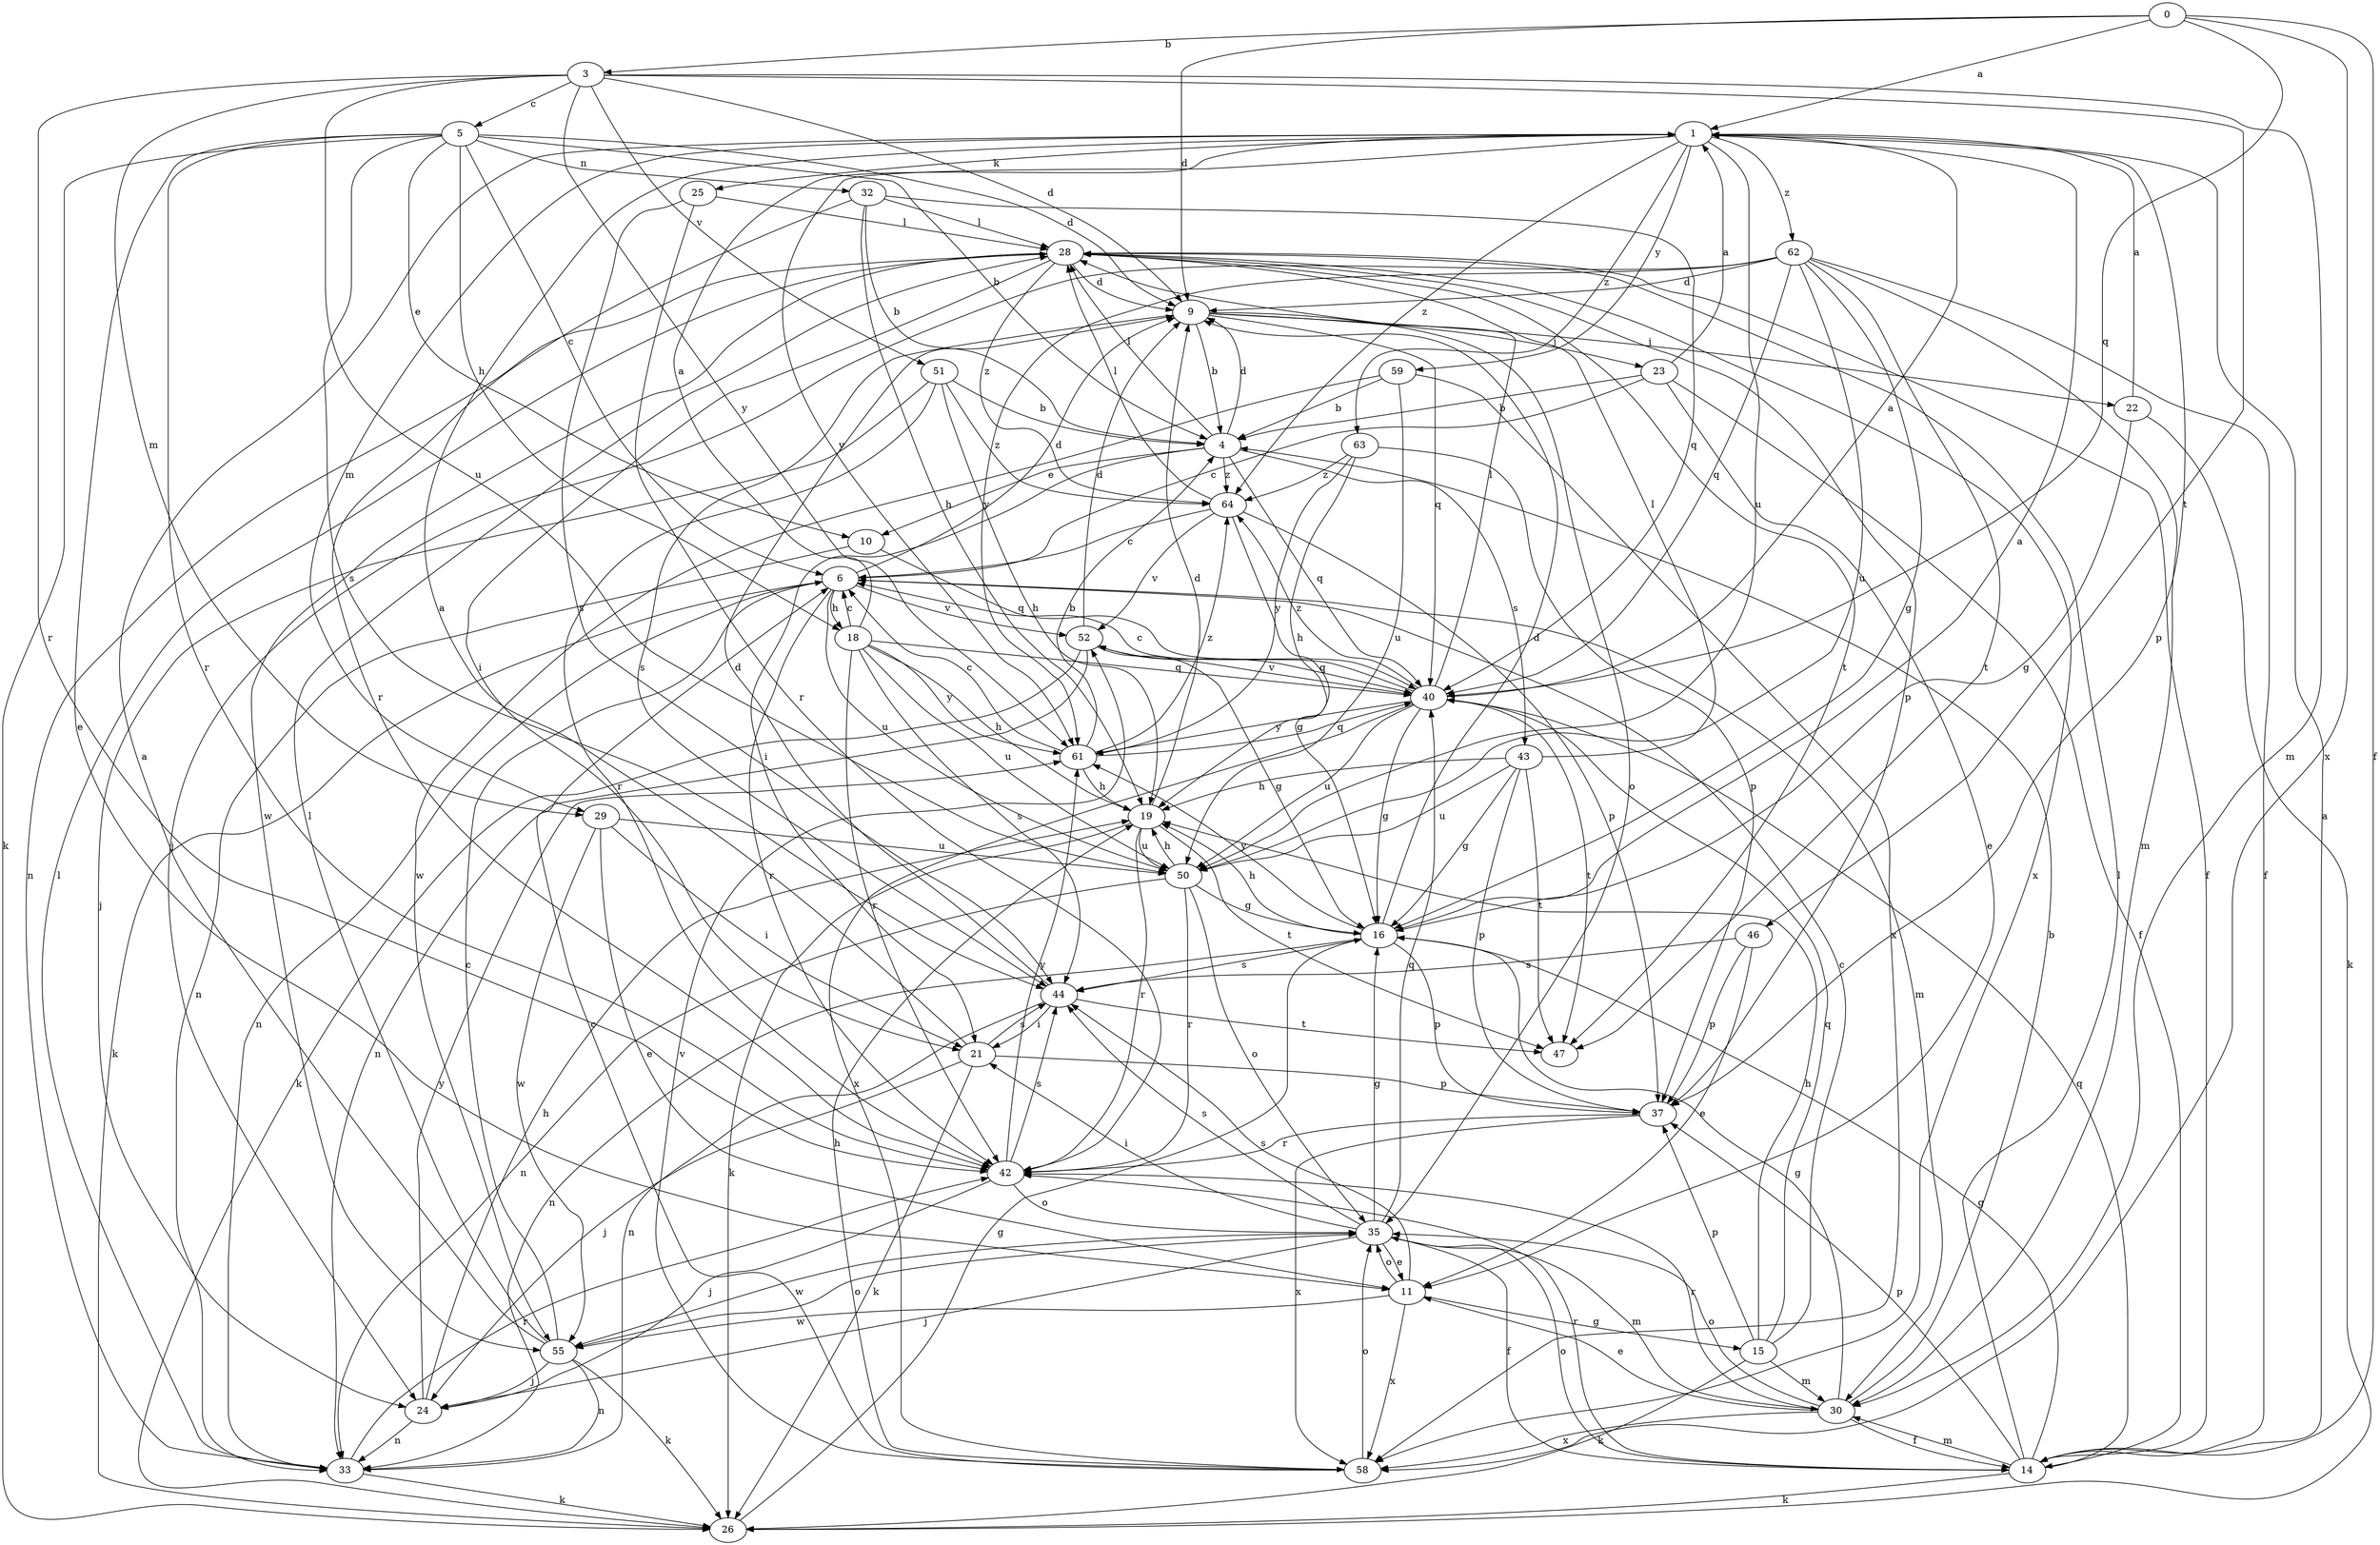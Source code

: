 strict digraph  {
0;
1;
3;
4;
5;
6;
9;
10;
11;
14;
15;
16;
18;
19;
21;
22;
23;
24;
25;
26;
28;
29;
30;
32;
33;
35;
37;
40;
42;
43;
44;
46;
47;
50;
51;
52;
55;
58;
59;
61;
62;
63;
64;
0 -> 1  [label=a];
0 -> 3  [label=b];
0 -> 9  [label=d];
0 -> 14  [label=f];
0 -> 40  [label=q];
0 -> 58  [label=x];
1 -> 25  [label=k];
1 -> 29  [label=m];
1 -> 37  [label=p];
1 -> 50  [label=u];
1 -> 59  [label=y];
1 -> 61  [label=y];
1 -> 62  [label=z];
1 -> 63  [label=z];
1 -> 64  [label=z];
3 -> 5  [label=c];
3 -> 9  [label=d];
3 -> 29  [label=m];
3 -> 30  [label=m];
3 -> 42  [label=r];
3 -> 46  [label=t];
3 -> 50  [label=u];
3 -> 51  [label=v];
3 -> 61  [label=y];
4 -> 9  [label=d];
4 -> 10  [label=e];
4 -> 21  [label=i];
4 -> 28  [label=l];
4 -> 40  [label=q];
4 -> 43  [label=s];
4 -> 64  [label=z];
5 -> 4  [label=b];
5 -> 6  [label=c];
5 -> 9  [label=d];
5 -> 10  [label=e];
5 -> 11  [label=e];
5 -> 18  [label=h];
5 -> 26  [label=k];
5 -> 32  [label=n];
5 -> 42  [label=r];
5 -> 44  [label=s];
6 -> 9  [label=d];
6 -> 18  [label=h];
6 -> 26  [label=k];
6 -> 30  [label=m];
6 -> 33  [label=n];
6 -> 42  [label=r];
6 -> 50  [label=u];
6 -> 52  [label=v];
9 -> 4  [label=b];
9 -> 22  [label=j];
9 -> 23  [label=j];
9 -> 35  [label=o];
9 -> 40  [label=q];
9 -> 44  [label=s];
10 -> 33  [label=n];
10 -> 40  [label=q];
11 -> 15  [label=g];
11 -> 35  [label=o];
11 -> 44  [label=s];
11 -> 55  [label=w];
11 -> 58  [label=x];
14 -> 1  [label=a];
14 -> 16  [label=g];
14 -> 26  [label=k];
14 -> 28  [label=l];
14 -> 30  [label=m];
14 -> 35  [label=o];
14 -> 37  [label=p];
14 -> 40  [label=q];
14 -> 42  [label=r];
15 -> 6  [label=c];
15 -> 19  [label=h];
15 -> 26  [label=k];
15 -> 30  [label=m];
15 -> 37  [label=p];
15 -> 40  [label=q];
16 -> 1  [label=a];
16 -> 9  [label=d];
16 -> 19  [label=h];
16 -> 33  [label=n];
16 -> 37  [label=p];
16 -> 44  [label=s];
16 -> 61  [label=y];
18 -> 1  [label=a];
18 -> 6  [label=c];
18 -> 19  [label=h];
18 -> 40  [label=q];
18 -> 42  [label=r];
18 -> 44  [label=s];
18 -> 50  [label=u];
18 -> 61  [label=y];
19 -> 9  [label=d];
19 -> 26  [label=k];
19 -> 42  [label=r];
19 -> 47  [label=t];
19 -> 50  [label=u];
21 -> 1  [label=a];
21 -> 24  [label=j];
21 -> 26  [label=k];
21 -> 37  [label=p];
21 -> 44  [label=s];
22 -> 1  [label=a];
22 -> 16  [label=g];
22 -> 26  [label=k];
23 -> 1  [label=a];
23 -> 4  [label=b];
23 -> 6  [label=c];
23 -> 11  [label=e];
23 -> 14  [label=f];
24 -> 19  [label=h];
24 -> 33  [label=n];
24 -> 61  [label=y];
25 -> 28  [label=l];
25 -> 42  [label=r];
25 -> 44  [label=s];
26 -> 16  [label=g];
28 -> 9  [label=d];
28 -> 14  [label=f];
28 -> 21  [label=i];
28 -> 33  [label=n];
28 -> 37  [label=p];
28 -> 47  [label=t];
28 -> 55  [label=w];
28 -> 58  [label=x];
28 -> 64  [label=z];
29 -> 11  [label=e];
29 -> 21  [label=i];
29 -> 50  [label=u];
29 -> 55  [label=w];
30 -> 4  [label=b];
30 -> 11  [label=e];
30 -> 14  [label=f];
30 -> 16  [label=g];
30 -> 35  [label=o];
30 -> 42  [label=r];
30 -> 58  [label=x];
32 -> 4  [label=b];
32 -> 19  [label=h];
32 -> 28  [label=l];
32 -> 40  [label=q];
32 -> 42  [label=r];
33 -> 26  [label=k];
33 -> 28  [label=l];
33 -> 42  [label=r];
35 -> 11  [label=e];
35 -> 14  [label=f];
35 -> 16  [label=g];
35 -> 21  [label=i];
35 -> 24  [label=j];
35 -> 30  [label=m];
35 -> 40  [label=q];
35 -> 44  [label=s];
35 -> 55  [label=w];
37 -> 42  [label=r];
37 -> 58  [label=x];
40 -> 1  [label=a];
40 -> 6  [label=c];
40 -> 16  [label=g];
40 -> 28  [label=l];
40 -> 47  [label=t];
40 -> 50  [label=u];
40 -> 52  [label=v];
40 -> 58  [label=x];
40 -> 61  [label=y];
40 -> 64  [label=z];
42 -> 24  [label=j];
42 -> 35  [label=o];
42 -> 44  [label=s];
42 -> 61  [label=y];
43 -> 16  [label=g];
43 -> 19  [label=h];
43 -> 28  [label=l];
43 -> 37  [label=p];
43 -> 47  [label=t];
43 -> 50  [label=u];
44 -> 9  [label=d];
44 -> 21  [label=i];
44 -> 33  [label=n];
44 -> 47  [label=t];
46 -> 11  [label=e];
46 -> 37  [label=p];
46 -> 44  [label=s];
50 -> 16  [label=g];
50 -> 19  [label=h];
50 -> 33  [label=n];
50 -> 35  [label=o];
50 -> 42  [label=r];
51 -> 4  [label=b];
51 -> 19  [label=h];
51 -> 24  [label=j];
51 -> 42  [label=r];
51 -> 64  [label=z];
52 -> 9  [label=d];
52 -> 16  [label=g];
52 -> 26  [label=k];
52 -> 33  [label=n];
52 -> 40  [label=q];
55 -> 1  [label=a];
55 -> 6  [label=c];
55 -> 24  [label=j];
55 -> 26  [label=k];
55 -> 28  [label=l];
55 -> 33  [label=n];
55 -> 35  [label=o];
58 -> 6  [label=c];
58 -> 19  [label=h];
58 -> 35  [label=o];
58 -> 52  [label=v];
59 -> 4  [label=b];
59 -> 50  [label=u];
59 -> 55  [label=w];
59 -> 58  [label=x];
61 -> 4  [label=b];
61 -> 6  [label=c];
61 -> 19  [label=h];
61 -> 40  [label=q];
61 -> 64  [label=z];
62 -> 9  [label=d];
62 -> 14  [label=f];
62 -> 16  [label=g];
62 -> 24  [label=j];
62 -> 30  [label=m];
62 -> 40  [label=q];
62 -> 47  [label=t];
62 -> 50  [label=u];
62 -> 61  [label=y];
63 -> 19  [label=h];
63 -> 37  [label=p];
63 -> 61  [label=y];
63 -> 64  [label=z];
64 -> 6  [label=c];
64 -> 16  [label=g];
64 -> 28  [label=l];
64 -> 37  [label=p];
64 -> 52  [label=v];
}
